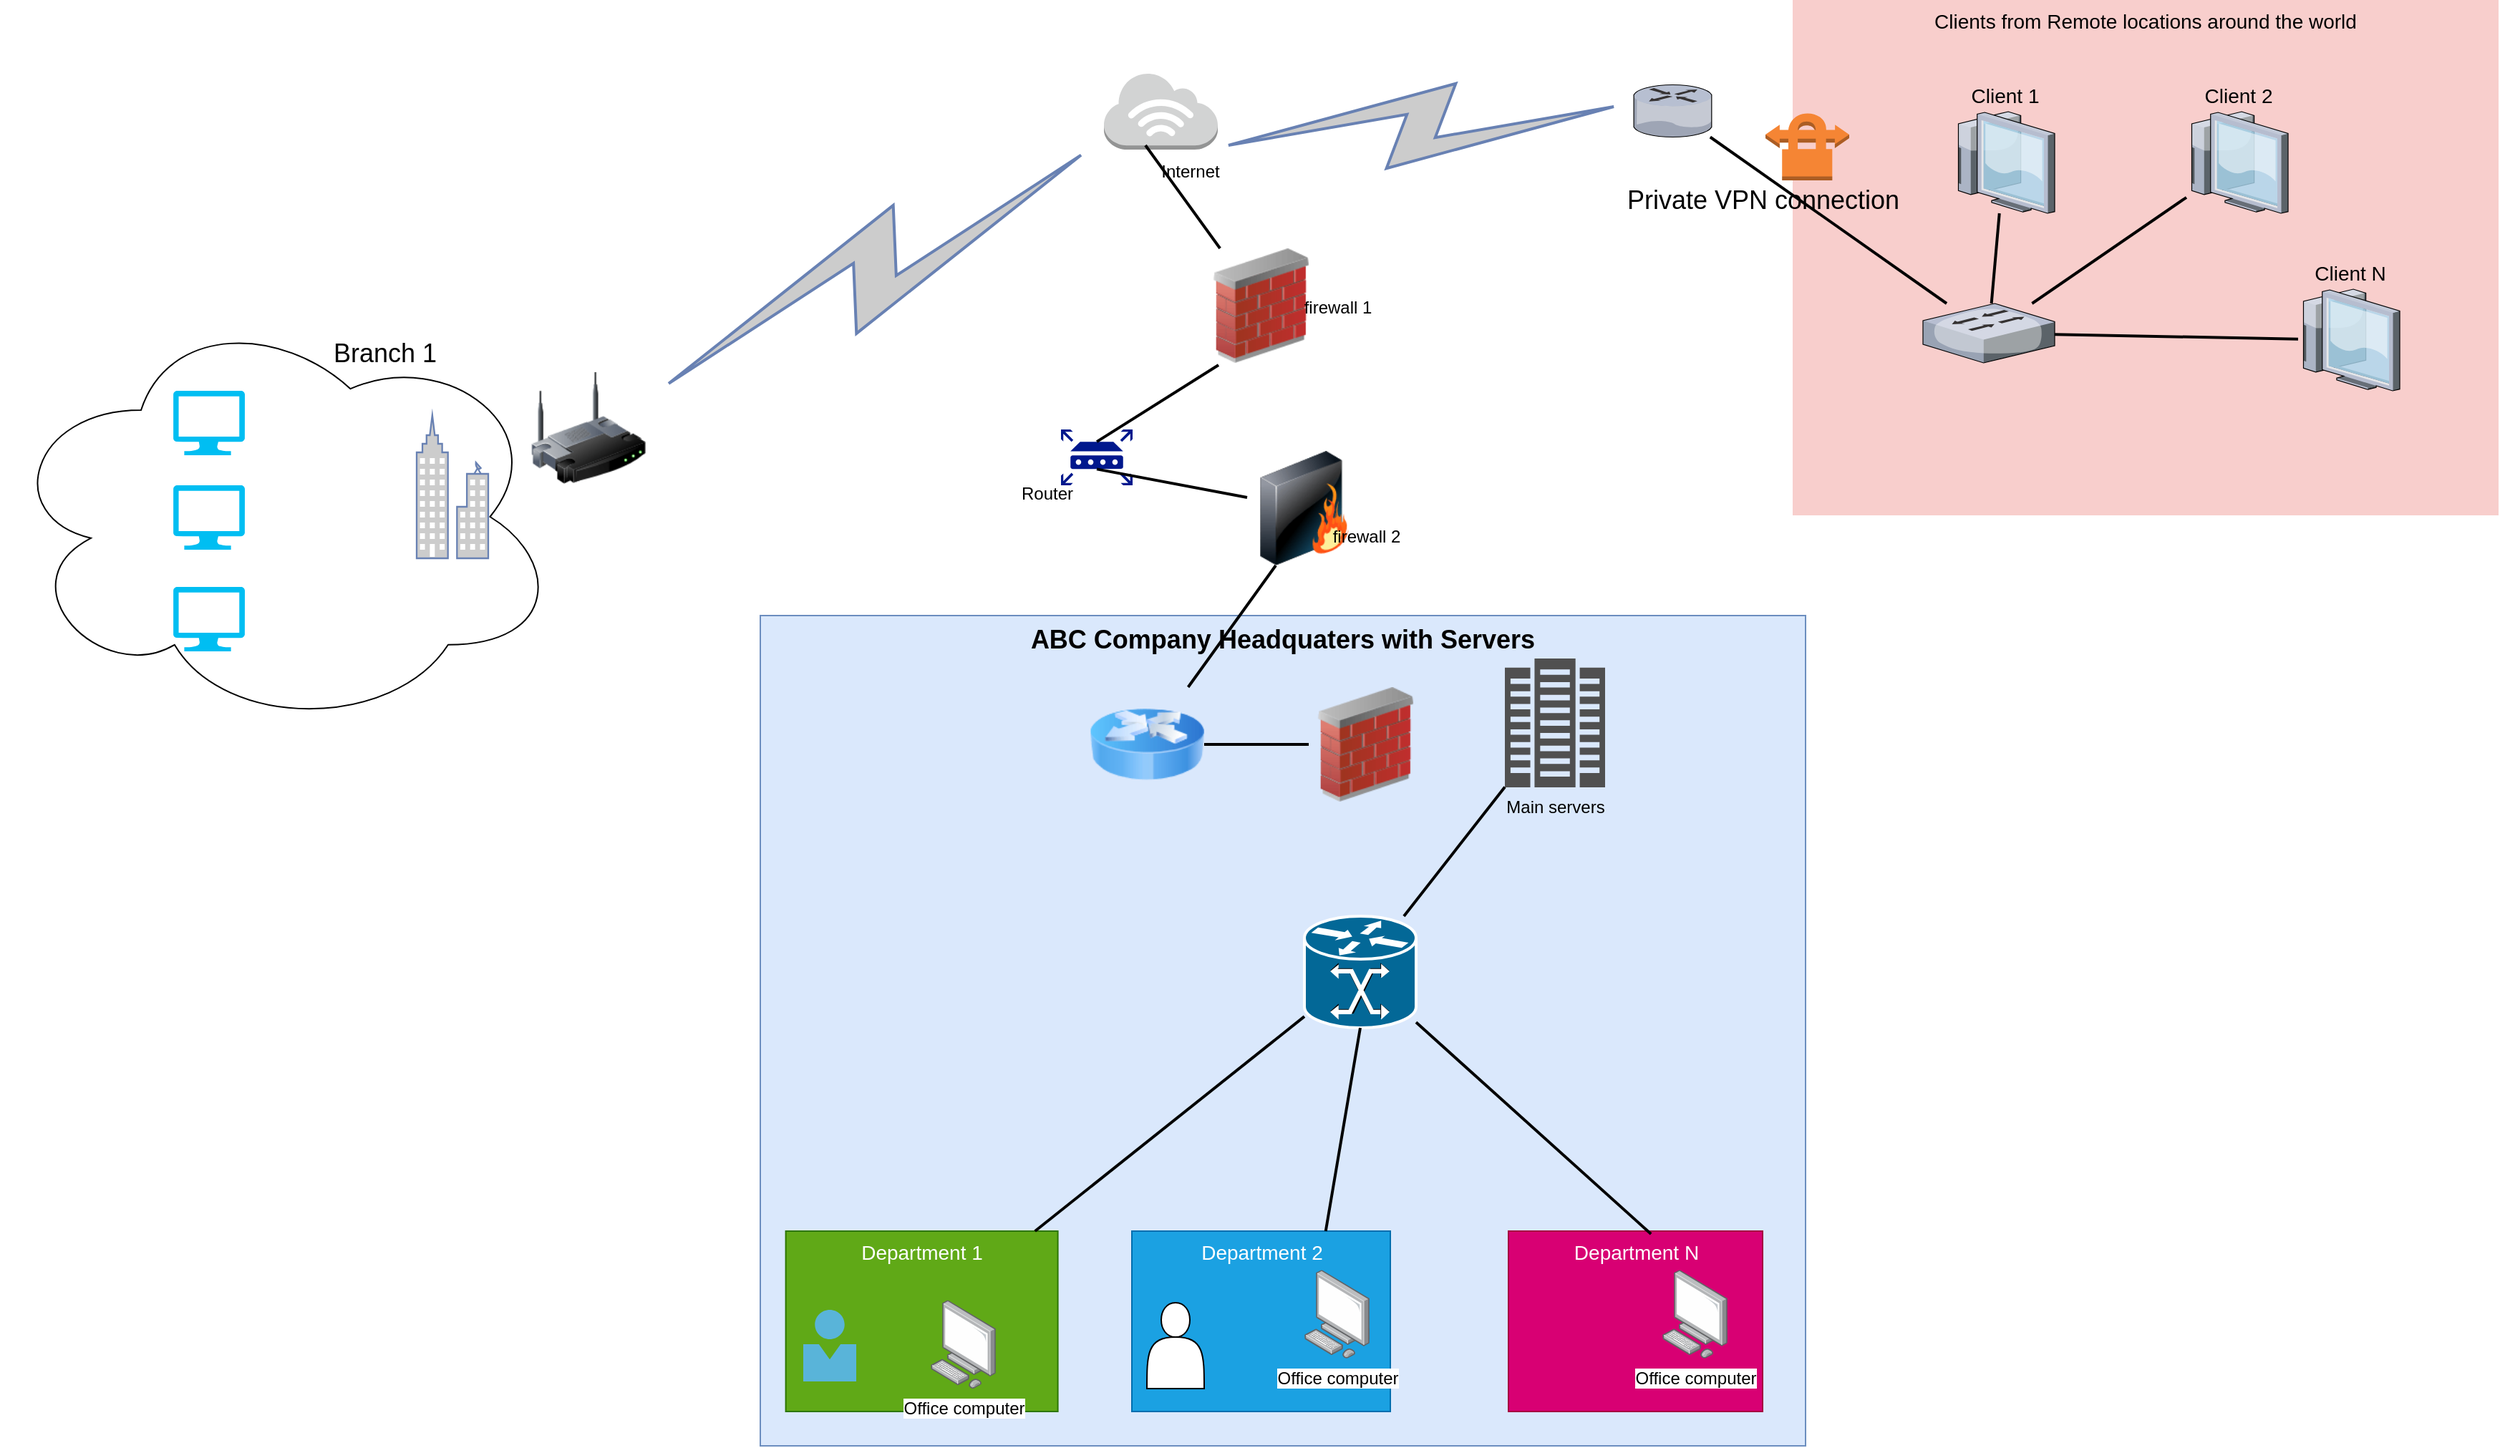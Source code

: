 <mxfile version="20.7.4" type="device"><diagram id="hyU-bhejoa185x5GGzPg" name="Page-1"><mxGraphModel dx="1120" dy="395" grid="1" gridSize="10" guides="1" tooltips="1" connect="1" arrows="1" fold="1" page="1" pageScale="1" pageWidth="850" pageHeight="1100" math="0" shadow="0"><root><mxCell id="0"/><mxCell id="1" parent="0"/><mxCell id="z2CNUM2n9HA1sx5QMGbr-12" value="Clients from Remote locations around the world" style="whiteSpace=wrap;html=1;fillColor=#f8cecc;fontSize=14;strokeColor=none;verticalAlign=top;" vertex="1" parent="1"><mxGeometry x="1831" y="160" width="493" height="360" as="geometry"/></mxCell><mxCell id="z2CNUM2n9HA1sx5QMGbr-13" style="edgeStyle=none;rounded=0;html=1;startSize=10;endSize=10;jettySize=auto;orthogonalLoop=1;fontSize=14;endArrow=none;endFill=0;strokeWidth=2;" edge="1" parent="1" source="z2CNUM2n9HA1sx5QMGbr-14" target="z2CNUM2n9HA1sx5QMGbr-18"><mxGeometry relative="1" as="geometry"/></mxCell><mxCell id="z2CNUM2n9HA1sx5QMGbr-14" value="" style="verticalLabelPosition=bottom;aspect=fixed;html=1;verticalAlign=top;strokeColor=none;shape=mxgraph.citrix.router;fillColor=#66B2FF;gradientColor=#0066CC;fontSize=14;" vertex="1" parent="1"><mxGeometry x="1720" y="219.25" width="55" height="36.5" as="geometry"/></mxCell><mxCell id="z2CNUM2n9HA1sx5QMGbr-15" style="edgeStyle=none;rounded=0;html=1;startSize=10;endSize=10;jettySize=auto;orthogonalLoop=1;fontSize=14;endArrow=none;endFill=0;strokeWidth=2;" edge="1" parent="1" source="z2CNUM2n9HA1sx5QMGbr-18" target="z2CNUM2n9HA1sx5QMGbr-21"><mxGeometry relative="1" as="geometry"/></mxCell><mxCell id="z2CNUM2n9HA1sx5QMGbr-16" style="edgeStyle=none;rounded=0;html=1;startSize=10;endSize=10;jettySize=auto;orthogonalLoop=1;fontSize=14;endArrow=none;endFill=0;strokeWidth=2;" edge="1" parent="1" source="z2CNUM2n9HA1sx5QMGbr-18" target="z2CNUM2n9HA1sx5QMGbr-20"><mxGeometry relative="1" as="geometry"/></mxCell><mxCell id="z2CNUM2n9HA1sx5QMGbr-17" style="edgeStyle=none;rounded=0;html=1;startSize=10;endSize=10;jettySize=auto;orthogonalLoop=1;fontSize=14;endArrow=none;endFill=0;strokeWidth=2;" edge="1" parent="1" source="z2CNUM2n9HA1sx5QMGbr-18" target="z2CNUM2n9HA1sx5QMGbr-19"><mxGeometry relative="1" as="geometry"/></mxCell><mxCell id="z2CNUM2n9HA1sx5QMGbr-18" value="" style="verticalLabelPosition=bottom;aspect=fixed;html=1;verticalAlign=top;strokeColor=none;shape=mxgraph.citrix.switch;fillColor=#66B2FF;gradientColor=#0066CC;fontSize=14;" vertex="1" parent="1"><mxGeometry x="1922" y="372" width="92" height="41.5" as="geometry"/></mxCell><mxCell id="z2CNUM2n9HA1sx5QMGbr-19" value="Client N&lt;br&gt;" style="verticalLabelPosition=top;aspect=fixed;html=1;verticalAlign=bottom;strokeColor=none;shape=mxgraph.citrix.thin_client;fillColor=#66B2FF;gradientColor=#0066CC;fontSize=14;labelPosition=center;align=center;" vertex="1" parent="1"><mxGeometry x="2184" y="362" width="71" height="71" as="geometry"/></mxCell><mxCell id="z2CNUM2n9HA1sx5QMGbr-20" value="Client 2&lt;br&gt;" style="verticalLabelPosition=top;aspect=fixed;html=1;verticalAlign=bottom;strokeColor=none;shape=mxgraph.citrix.thin_client;fillColor=#66B2FF;gradientColor=#0066CC;fontSize=14;labelPosition=center;align=center;" vertex="1" parent="1"><mxGeometry x="2106" y="238" width="71" height="71" as="geometry"/></mxCell><mxCell id="z2CNUM2n9HA1sx5QMGbr-21" value="Client 1&lt;br&gt;" style="verticalLabelPosition=top;aspect=fixed;html=1;verticalAlign=bottom;strokeColor=none;shape=mxgraph.citrix.thin_client;fillColor=#66B2FF;gradientColor=#0066CC;fontSize=14;labelPosition=center;align=center;" vertex="1" parent="1"><mxGeometry x="1943" y="238" width="71" height="71" as="geometry"/></mxCell><mxCell id="z2CNUM2n9HA1sx5QMGbr-22" value="&lt;b&gt;&lt;font style=&quot;font-size: 18px;&quot;&gt;ABC Company Headquaters with Servers&lt;/font&gt;&lt;/b&gt;" style="whiteSpace=wrap;html=1;fillColor=#dae8fc;fontSize=14;strokeColor=#6c8ebf;verticalAlign=top;" vertex="1" parent="1"><mxGeometry x="1110" y="590" width="730" height="580" as="geometry"/></mxCell><mxCell id="z2CNUM2n9HA1sx5QMGbr-23" value="" style="outlineConnect=0;dashed=0;verticalLabelPosition=bottom;verticalAlign=top;align=center;html=1;shape=mxgraph.aws3.internet_3;fillColor=#D2D3D3;gradientColor=none;" vertex="1" parent="1"><mxGeometry x="1350" y="210.5" width="79.5" height="54" as="geometry"/></mxCell><mxCell id="z2CNUM2n9HA1sx5QMGbr-24" value="Internet" style="text;html=1;align=center;verticalAlign=middle;resizable=0;points=[];autosize=1;strokeColor=none;fillColor=none;" vertex="1" parent="1"><mxGeometry x="1380" y="264.5" width="60" height="30" as="geometry"/></mxCell><mxCell id="z2CNUM2n9HA1sx5QMGbr-25" value="" style="image;html=1;image=img/lib/clip_art/networking/Firewall_02_128x128.png" vertex="1" parent="1"><mxGeometry x="1420" y="333.5" width="80" height="80" as="geometry"/></mxCell><mxCell id="z2CNUM2n9HA1sx5QMGbr-26" value="" style="image;html=1;image=img/lib/clip_art/networking/Firewall_128x128.png" vertex="1" parent="1"><mxGeometry x="1450" y="475" width="80" height="80" as="geometry"/></mxCell><mxCell id="z2CNUM2n9HA1sx5QMGbr-27" value="" style="sketch=0;aspect=fixed;pointerEvents=1;shadow=0;dashed=0;html=1;strokeColor=none;labelPosition=center;verticalLabelPosition=bottom;verticalAlign=top;align=center;fillColor=#00188D;shape=mxgraph.mscae.enterprise.router" vertex="1" parent="1"><mxGeometry x="1320" y="460" width="50" height="39" as="geometry"/></mxCell><mxCell id="z2CNUM2n9HA1sx5QMGbr-28" value="firewall 1" style="text;html=1;align=center;verticalAlign=middle;resizable=0;points=[];autosize=1;strokeColor=none;fillColor=none;" vertex="1" parent="1"><mxGeometry x="1477.8" y="360" width="70" height="30" as="geometry"/></mxCell><mxCell id="z2CNUM2n9HA1sx5QMGbr-29" value="firewall 2" style="text;html=1;align=center;verticalAlign=middle;resizable=0;points=[];autosize=1;strokeColor=none;fillColor=none;" vertex="1" parent="1"><mxGeometry x="1498" y="520" width="70" height="30" as="geometry"/></mxCell><mxCell id="z2CNUM2n9HA1sx5QMGbr-30" value="Router" style="text;html=1;align=center;verticalAlign=middle;resizable=0;points=[];autosize=1;strokeColor=none;fillColor=none;" vertex="1" parent="1"><mxGeometry x="1280" y="490" width="60" height="30" as="geometry"/></mxCell><mxCell id="z2CNUM2n9HA1sx5QMGbr-31" style="edgeStyle=none;rounded=0;html=1;startSize=10;endSize=10;jettySize=auto;orthogonalLoop=1;fontSize=14;endArrow=none;endFill=0;strokeWidth=2;entryX=-0.017;entryY=-0.1;entryDx=0;entryDy=0;entryPerimeter=0;" edge="1" parent="1" source="z2CNUM2n9HA1sx5QMGbr-25" target="z2CNUM2n9HA1sx5QMGbr-24"><mxGeometry x="-1" relative="1" as="geometry"><mxPoint x="1550" y="100" as="sourcePoint"/><mxPoint x="1561.159" y="1" as="targetPoint"/><mxPoint as="offset"/></mxGeometry></mxCell><mxCell id="z2CNUM2n9HA1sx5QMGbr-32" style="edgeStyle=none;rounded=0;html=1;startSize=10;endSize=10;jettySize=auto;orthogonalLoop=1;fontSize=14;endArrow=none;endFill=0;strokeWidth=2;exitX=0.5;exitY=0.22;exitDx=0;exitDy=0;exitPerimeter=0;entryX=0.125;entryY=1.019;entryDx=0;entryDy=0;entryPerimeter=0;" edge="1" parent="1" source="z2CNUM2n9HA1sx5QMGbr-27" target="z2CNUM2n9HA1sx5QMGbr-25"><mxGeometry relative="1" as="geometry"><mxPoint x="1990.339" y="392" as="sourcePoint"/><mxPoint x="1460" y="360" as="targetPoint"/></mxGeometry></mxCell><mxCell id="z2CNUM2n9HA1sx5QMGbr-33" style="edgeStyle=none;rounded=0;html=1;startSize=10;endSize=10;jettySize=auto;orthogonalLoop=1;fontSize=14;endArrow=none;endFill=0;strokeWidth=2;entryX=0.5;entryY=0.71;entryDx=0;entryDy=0;entryPerimeter=0;" edge="1" parent="1" source="z2CNUM2n9HA1sx5QMGbr-26" target="z2CNUM2n9HA1sx5QMGbr-27"><mxGeometry relative="1" as="geometry"><mxPoint x="1410" y="360" as="sourcePoint"/><mxPoint x="1421.159" y="261" as="targetPoint"/></mxGeometry></mxCell><mxCell id="z2CNUM2n9HA1sx5QMGbr-34" style="edgeStyle=none;rounded=0;html=1;startSize=10;endSize=10;jettySize=auto;orthogonalLoop=1;fontSize=14;endArrow=none;endFill=0;strokeWidth=2;entryX=0.25;entryY=1;entryDx=0;entryDy=0;" edge="1" parent="1" source="z2CNUM2n9HA1sx5QMGbr-35" target="z2CNUM2n9HA1sx5QMGbr-26"><mxGeometry relative="1" as="geometry"><mxPoint x="2010.339" y="412" as="sourcePoint"/><mxPoint x="2021.498" y="313" as="targetPoint"/></mxGeometry></mxCell><mxCell id="z2CNUM2n9HA1sx5QMGbr-35" value="" style="image;html=1;image=img/lib/clip_art/networking/Router_Icon_128x128.png" vertex="1" parent="1"><mxGeometry x="1340" y="640" width="80" height="80" as="geometry"/></mxCell><mxCell id="z2CNUM2n9HA1sx5QMGbr-36" value="" style="shape=mxgraph.cisco.switches.mgx_8000_multiservice_switch;html=1;pointerEvents=1;dashed=0;fillColor=#036897;strokeColor=#ffffff;strokeWidth=2;verticalLabelPosition=bottom;verticalAlign=top;align=center;outlineConnect=0;" vertex="1" parent="1"><mxGeometry x="1490" y="800" width="78" height="78" as="geometry"/></mxCell><mxCell id="z2CNUM2n9HA1sx5QMGbr-40" style="edgeStyle=none;rounded=0;html=1;startSize=10;endSize=10;jettySize=auto;orthogonalLoop=1;fontSize=14;endArrow=none;endFill=0;strokeWidth=2;" edge="1" parent="1" source="z2CNUM2n9HA1sx5QMGbr-55" target="z2CNUM2n9HA1sx5QMGbr-36"><mxGeometry relative="1" as="geometry"><mxPoint x="2060" y="840" as="sourcePoint"/><mxPoint x="2207" y="789" as="targetPoint"/></mxGeometry></mxCell><mxCell id="z2CNUM2n9HA1sx5QMGbr-42" value="Department 1" style="whiteSpace=wrap;html=1;fillColor=#60a917;fontSize=14;strokeColor=#2D7600;verticalAlign=top;fontColor=#ffffff;" vertex="1" parent="1"><mxGeometry x="1127.8" y="1020" width="190" height="126" as="geometry"/></mxCell><mxCell id="z2CNUM2n9HA1sx5QMGbr-43" value="Office computer" style="points=[];aspect=fixed;html=1;align=center;shadow=0;dashed=0;image;image=img/lib/allied_telesis/computer_and_terminals/Personal_Computer.svg;" vertex="1" parent="1"><mxGeometry x="1229" y="1068.2" width="45.6" height="61.8" as="geometry"/></mxCell><mxCell id="z2CNUM2n9HA1sx5QMGbr-44" value="" style="sketch=0;aspect=fixed;html=1;points=[];align=center;image;fontSize=12;image=img/lib/mscae/Person.svg;" vertex="1" parent="1"><mxGeometry x="1140" y="1075" width="37" height="50" as="geometry"/></mxCell><mxCell id="z2CNUM2n9HA1sx5QMGbr-47" value="Department 2" style="whiteSpace=wrap;html=1;fillColor=#1ba1e2;fontSize=14;strokeColor=#006EAF;verticalAlign=top;fontColor=#ffffff;" vertex="1" parent="1"><mxGeometry x="1369.5" y="1020" width="180.5" height="126" as="geometry"/></mxCell><mxCell id="z2CNUM2n9HA1sx5QMGbr-48" value="Department N" style="whiteSpace=wrap;html=1;fillColor=#d80073;fontSize=14;strokeColor=#A50040;verticalAlign=top;fontColor=#ffffff;" vertex="1" parent="1"><mxGeometry x="1632.5" y="1020" width="177.5" height="126" as="geometry"/></mxCell><mxCell id="z2CNUM2n9HA1sx5QMGbr-49" value="" style="shape=actor;whiteSpace=wrap;html=1;" vertex="1" parent="1"><mxGeometry x="1380" y="1070" width="40" height="60" as="geometry"/></mxCell><mxCell id="z2CNUM2n9HA1sx5QMGbr-50" value="" style="shape=image;html=1;verticalAlign=top;verticalLabelPosition=bottom;labelBackgroundColor=#ffffff;imageAspect=0;aspect=fixed;image=https://cdn1.iconfinder.com/data/icons/ionicons-fill-vol-2/512/person-128.png" vertex="1" parent="1"><mxGeometry x="1646" y="1060" width="54" height="54" as="geometry"/></mxCell><mxCell id="z2CNUM2n9HA1sx5QMGbr-51" value="Office computer" style="points=[];aspect=fixed;html=1;align=center;shadow=0;dashed=0;image;image=img/lib/allied_telesis/computer_and_terminals/Personal_Computer.svg;" vertex="1" parent="1"><mxGeometry x="1490" y="1047.1" width="45.6" height="61.8" as="geometry"/></mxCell><mxCell id="z2CNUM2n9HA1sx5QMGbr-53" value="Office computer" style="points=[];aspect=fixed;html=1;align=center;shadow=0;dashed=0;image;image=img/lib/allied_telesis/computer_and_terminals/Personal_Computer.svg;" vertex="1" parent="1"><mxGeometry x="1740" y="1047.1" width="45.6" height="61.8" as="geometry"/></mxCell><mxCell id="z2CNUM2n9HA1sx5QMGbr-54" value="" style="image;html=1;image=img/lib/clip_art/networking/Firewall_02_128x128.png" vertex="1" parent="1"><mxGeometry x="1493" y="640" width="80" height="80" as="geometry"/></mxCell><mxCell id="z2CNUM2n9HA1sx5QMGbr-55" value="Main servers" style="sketch=0;pointerEvents=1;shadow=0;dashed=0;html=1;strokeColor=none;fillColor=#505050;labelPosition=center;verticalLabelPosition=bottom;verticalAlign=top;outlineConnect=0;align=center;shape=mxgraph.office.servers.datacenter;" vertex="1" parent="1"><mxGeometry x="1630" y="620" width="70" height="90" as="geometry"/></mxCell><mxCell id="z2CNUM2n9HA1sx5QMGbr-56" style="edgeStyle=none;rounded=0;html=1;startSize=10;endSize=10;jettySize=auto;orthogonalLoop=1;fontSize=14;endArrow=none;endFill=0;strokeWidth=2;exitX=1;exitY=0.5;exitDx=0;exitDy=0;" edge="1" parent="1" source="z2CNUM2n9HA1sx5QMGbr-35" target="z2CNUM2n9HA1sx5QMGbr-54"><mxGeometry relative="1" as="geometry"><mxPoint x="950" y="720" as="sourcePoint"/><mxPoint x="1042.54" y="830" as="targetPoint"/></mxGeometry></mxCell><mxCell id="z2CNUM2n9HA1sx5QMGbr-57" style="edgeStyle=none;rounded=0;html=1;startSize=10;endSize=10;jettySize=auto;orthogonalLoop=1;fontSize=14;endArrow=none;endFill=0;strokeWidth=2;" edge="1" parent="1" source="z2CNUM2n9HA1sx5QMGbr-36" target="z2CNUM2n9HA1sx5QMGbr-42"><mxGeometry relative="1" as="geometry"><mxPoint x="1000" y="890" as="sourcePoint"/><mxPoint x="1092.54" y="1000" as="targetPoint"/></mxGeometry></mxCell><mxCell id="z2CNUM2n9HA1sx5QMGbr-58" style="edgeStyle=none;rounded=0;html=1;startSize=10;endSize=10;jettySize=auto;orthogonalLoop=1;fontSize=14;endArrow=none;endFill=0;strokeWidth=2;exitX=0.5;exitY=1;exitDx=0;exitDy=0;exitPerimeter=0;entryX=0.75;entryY=0;entryDx=0;entryDy=0;" edge="1" parent="1" source="z2CNUM2n9HA1sx5QMGbr-36" target="z2CNUM2n9HA1sx5QMGbr-47"><mxGeometry relative="1" as="geometry"><mxPoint x="1030" y="890" as="sourcePoint"/><mxPoint x="1122.54" y="1000" as="targetPoint"/></mxGeometry></mxCell><mxCell id="z2CNUM2n9HA1sx5QMGbr-59" style="edgeStyle=none;rounded=0;html=1;startSize=10;endSize=10;jettySize=auto;orthogonalLoop=1;fontSize=14;endArrow=none;endFill=0;strokeWidth=2;entryX=0.561;entryY=0.016;entryDx=0;entryDy=0;entryPerimeter=0;" edge="1" parent="1" source="z2CNUM2n9HA1sx5QMGbr-36" target="z2CNUM2n9HA1sx5QMGbr-48"><mxGeometry relative="1" as="geometry"><mxPoint x="1080" y="910" as="sourcePoint"/><mxPoint x="1172.54" y="1020" as="targetPoint"/></mxGeometry></mxCell><mxCell id="z2CNUM2n9HA1sx5QMGbr-61" value="Private VPN connection" style="text;html=1;align=center;verticalAlign=middle;resizable=0;points=[];autosize=1;strokeColor=none;fillColor=none;fontSize=18;" vertex="1" parent="1"><mxGeometry x="1705" y="280" width="210" height="40" as="geometry"/></mxCell><mxCell id="z2CNUM2n9HA1sx5QMGbr-62" value="" style="outlineConnect=0;dashed=0;verticalLabelPosition=bottom;verticalAlign=top;align=center;html=1;shape=mxgraph.aws3.vpn_connection;fillColor=#F58534;gradientColor=none;fontSize=18;" vertex="1" parent="1"><mxGeometry x="1812" y="238" width="58.5" height="48" as="geometry"/></mxCell><mxCell id="z2CNUM2n9HA1sx5QMGbr-65" value="" style="ellipse;shape=cloud;whiteSpace=wrap;html=1;fontSize=18;" vertex="1" parent="1"><mxGeometry x="580" y="372" width="390" height="298" as="geometry"/></mxCell><mxCell id="z2CNUM2n9HA1sx5QMGbr-66" value="" style="image;html=1;image=img/lib/clip_art/networking/Wireless_Router_128x128.png;fontSize=18;" vertex="1" parent="1"><mxGeometry x="950" y="419" width="80" height="80" as="geometry"/></mxCell><mxCell id="z2CNUM2n9HA1sx5QMGbr-68" value="Branch 1" style="text;whiteSpace=wrap;html=1;fontSize=18;" vertex="1" parent="1"><mxGeometry x="810" y="390" width="110" height="50" as="geometry"/></mxCell><mxCell id="z2CNUM2n9HA1sx5QMGbr-69" value="" style="verticalLabelPosition=bottom;html=1;verticalAlign=top;align=center;strokeColor=none;fillColor=#00BEF2;shape=mxgraph.azure.computer;pointerEvents=1;fontSize=18;" vertex="1" parent="1"><mxGeometry x="700" y="433" width="50" height="45" as="geometry"/></mxCell><mxCell id="z2CNUM2n9HA1sx5QMGbr-70" value="" style="verticalLabelPosition=bottom;html=1;verticalAlign=top;align=center;strokeColor=none;fillColor=#00BEF2;shape=mxgraph.azure.computer;pointerEvents=1;fontSize=18;" vertex="1" parent="1"><mxGeometry x="700" y="499" width="50" height="45" as="geometry"/></mxCell><mxCell id="z2CNUM2n9HA1sx5QMGbr-73" value="" style="verticalLabelPosition=bottom;html=1;verticalAlign=top;align=center;strokeColor=none;fillColor=#00BEF2;shape=mxgraph.azure.computer;pointerEvents=1;fontSize=18;" vertex="1" parent="1"><mxGeometry x="700" y="570" width="50" height="45" as="geometry"/></mxCell><mxCell id="z2CNUM2n9HA1sx5QMGbr-74" value="" style="html=1;outlineConnect=0;fillColor=#CCCCCC;strokeColor=#6881B3;gradientColor=none;gradientDirection=north;strokeWidth=2;shape=mxgraph.networks.comm_link_edge;html=1;rounded=0;fontSize=18;" edge="1" parent="1" source="z2CNUM2n9HA1sx5QMGbr-66" target="z2CNUM2n9HA1sx5QMGbr-23"><mxGeometry width="100" height="100" relative="1" as="geometry"><mxPoint x="1170" y="560" as="sourcePoint"/><mxPoint x="1270" y="460" as="targetPoint"/></mxGeometry></mxCell><mxCell id="z2CNUM2n9HA1sx5QMGbr-77" value="" style="fontColor=#0066CC;verticalAlign=top;verticalLabelPosition=bottom;labelPosition=center;align=center;html=1;outlineConnect=0;fillColor=#CCCCCC;strokeColor=#6881B3;gradientColor=none;gradientDirection=north;strokeWidth=2;shape=mxgraph.networks.business_center;fontSize=18;" vertex="1" parent="1"><mxGeometry x="870" y="450" width="50" height="100" as="geometry"/></mxCell><mxCell id="z2CNUM2n9HA1sx5QMGbr-79" value="" style="html=1;outlineConnect=0;fillColor=#CCCCCC;strokeColor=#6881B3;gradientColor=none;gradientDirection=north;strokeWidth=2;shape=mxgraph.networks.comm_link_edge;html=1;rounded=0;fontSize=18;exitX=0.7;exitY=-0.05;exitDx=0;exitDy=0;exitPerimeter=0;entryX=0.018;entryY=0.377;entryDx=0;entryDy=0;entryPerimeter=0;" edge="1" parent="1" source="z2CNUM2n9HA1sx5QMGbr-24" target="z2CNUM2n9HA1sx5QMGbr-14"><mxGeometry width="100" height="100" relative="1" as="geometry"><mxPoint x="1520" y="230" as="sourcePoint"/><mxPoint x="1620" y="130" as="targetPoint"/></mxGeometry></mxCell></root></mxGraphModel></diagram></mxfile>